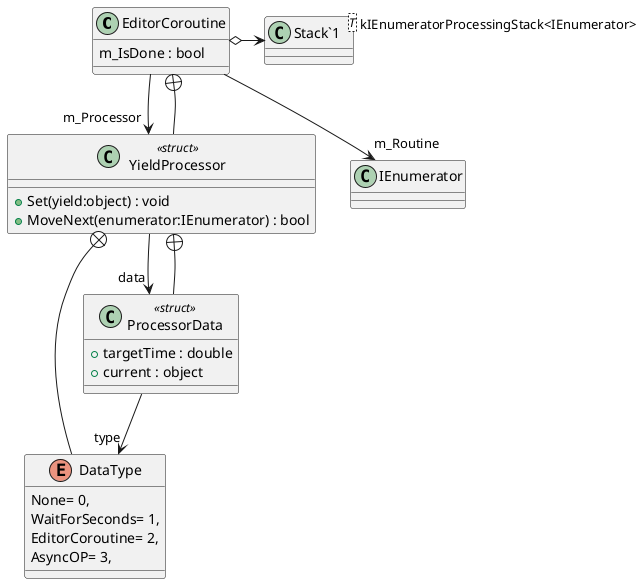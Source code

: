 @startuml
class EditorCoroutine {
    m_IsDone : bool
}
class YieldProcessor <<struct>> {
    + Set(yield:object) : void
    + MoveNext(enumerator:IEnumerator) : bool
}
class "Stack`1"<T> {
}
enum DataType {
    None= 0,
    WaitForSeconds= 1,
    EditorCoroutine= 2,
    AsyncOP= 3,
}
class ProcessorData <<struct>> {
    + targetTime : double
    + current : object
}
EditorCoroutine --> "m_Routine" IEnumerator
EditorCoroutine --> "m_Processor" YieldProcessor
EditorCoroutine o-> "kIEnumeratorProcessingStack<IEnumerator>" "Stack`1"
EditorCoroutine +-- YieldProcessor
YieldProcessor --> "data" ProcessorData
YieldProcessor +-- DataType
YieldProcessor +-- ProcessorData
ProcessorData --> "type" DataType
@enduml
